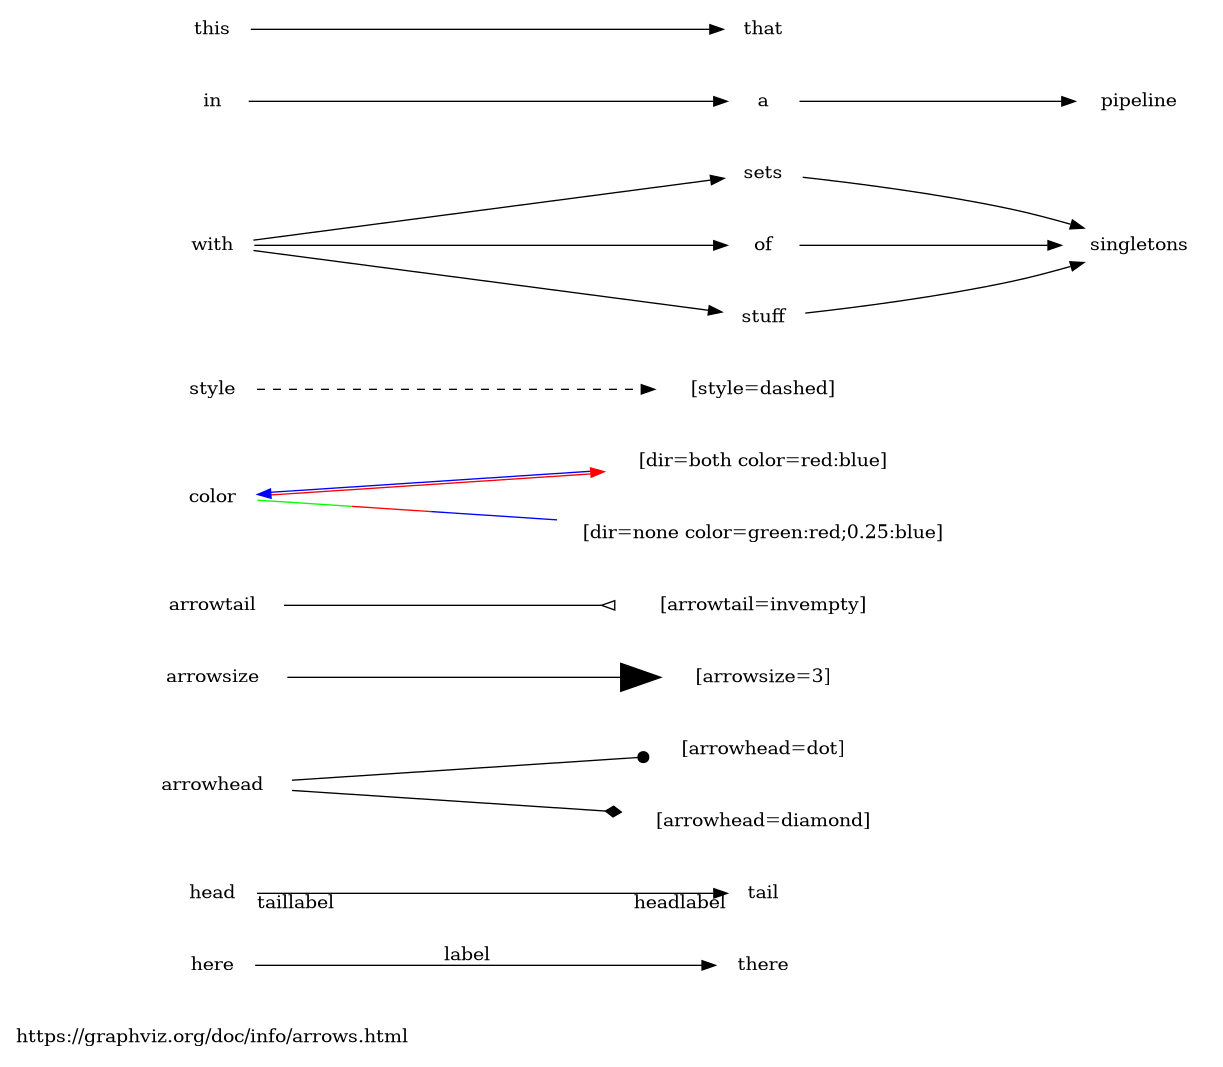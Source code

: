 @startuml
digraph G {
     
  bgcolor="transparent"
  node[style=filled color=white]
     
     

rankdir=LR

title[label="https://graphviz.org/doc/info/arrows.html" URL="https://graphviz.org/doc/info/arrows.html" shape=none]

here -> there [label=label]
head -> tail [taillabel=taillabel headlabel=headlabel]

arrowhead -> "[arrowhead=dot]" [arrowhead=dot]
arrowhead -> "[arrowhead=diamond]" [arrowhead=diamond]
arrowsize -> "[arrowsize=3]" [arrowsize=3]
arrowtail-> "[arrowtail=invempty]" [arrowhead="invempty"]
color -> "[dir=both color=red:blue]" [dir=both color="red:blue"]
style -> "[style=dashed]" [style=dashed]
color -> "[dir=none color=green:red;0.25:blue]" [dir=none color="green:red;0.25:blue"]

with -> {sets, of, stuff} -> {singletons}
in -> a -> pipeline
this -> that

}

@enduml
